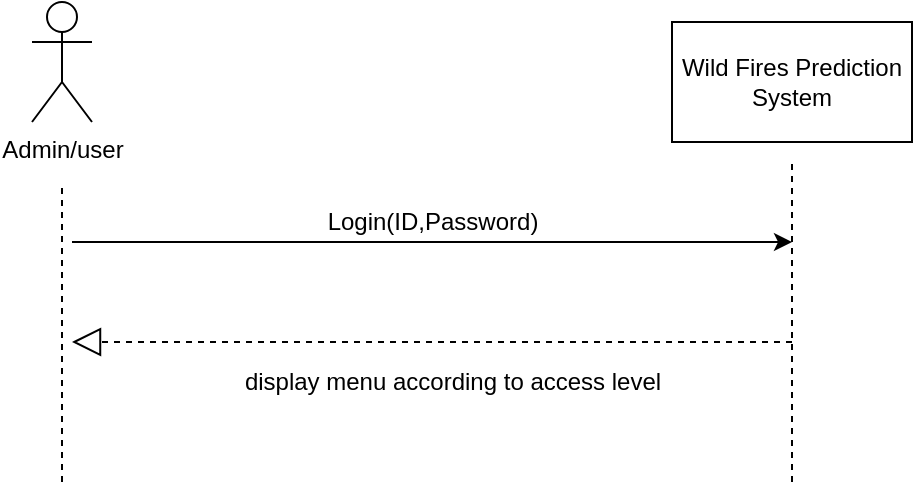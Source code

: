 <mxfile version="14.3.2" type="device"><diagram id="8lIPqjINQvFi4nSEJqDH" name="Page-1"><mxGraphModel dx="1038" dy="580" grid="1" gridSize="10" guides="1" tooltips="1" connect="1" arrows="1" fold="1" page="1" pageScale="1" pageWidth="850" pageHeight="1100" math="0" shadow="0"><root><mxCell id="0"/><mxCell id="1" parent="0"/><mxCell id="a_yKpbr-OxURme9GgV_F-2" value="Admin/user" style="shape=umlActor;verticalLabelPosition=bottom;verticalAlign=top;html=1;" vertex="1" parent="1"><mxGeometry x="140" y="200" width="30" height="60" as="geometry"/></mxCell><mxCell id="a_yKpbr-OxURme9GgV_F-3" value="" style="endArrow=none;dashed=1;html=1;" edge="1" parent="1"><mxGeometry width="50" height="50" relative="1" as="geometry"><mxPoint x="155" y="440" as="sourcePoint"/><mxPoint x="155" y="290" as="targetPoint"/><Array as="points"/></mxGeometry></mxCell><mxCell id="a_yKpbr-OxURme9GgV_F-4" value="Wild Fires Prediction System" style="rounded=0;whiteSpace=wrap;html=1;" vertex="1" parent="1"><mxGeometry x="460" y="210" width="120" height="60" as="geometry"/></mxCell><mxCell id="a_yKpbr-OxURme9GgV_F-5" value="" style="endArrow=none;dashed=1;html=1;" edge="1" parent="1"><mxGeometry width="50" height="50" relative="1" as="geometry"><mxPoint x="520" y="440" as="sourcePoint"/><mxPoint x="520" y="280" as="targetPoint"/></mxGeometry></mxCell><mxCell id="a_yKpbr-OxURme9GgV_F-6" value="" style="endArrow=classic;html=1;" edge="1" parent="1"><mxGeometry width="50" height="50" relative="1" as="geometry"><mxPoint x="160" y="320" as="sourcePoint"/><mxPoint x="520" y="320" as="targetPoint"/></mxGeometry></mxCell><mxCell id="a_yKpbr-OxURme9GgV_F-10" value="" style="endArrow=block;dashed=1;endFill=0;endSize=12;html=1;" edge="1" parent="1"><mxGeometry width="160" relative="1" as="geometry"><mxPoint x="520" y="370" as="sourcePoint"/><mxPoint x="160" y="370" as="targetPoint"/></mxGeometry></mxCell><mxCell id="a_yKpbr-OxURme9GgV_F-11" value="Login(ID,Password)" style="text;html=1;align=center;verticalAlign=middle;resizable=0;points=[];autosize=1;" vertex="1" parent="1"><mxGeometry x="280" y="300" width="120" height="20" as="geometry"/></mxCell><mxCell id="a_yKpbr-OxURme9GgV_F-12" value="display menu according to access level" style="text;html=1;align=center;verticalAlign=middle;resizable=0;points=[];autosize=1;" vertex="1" parent="1"><mxGeometry x="240" y="380" width="220" height="20" as="geometry"/></mxCell></root></mxGraphModel></diagram></mxfile>